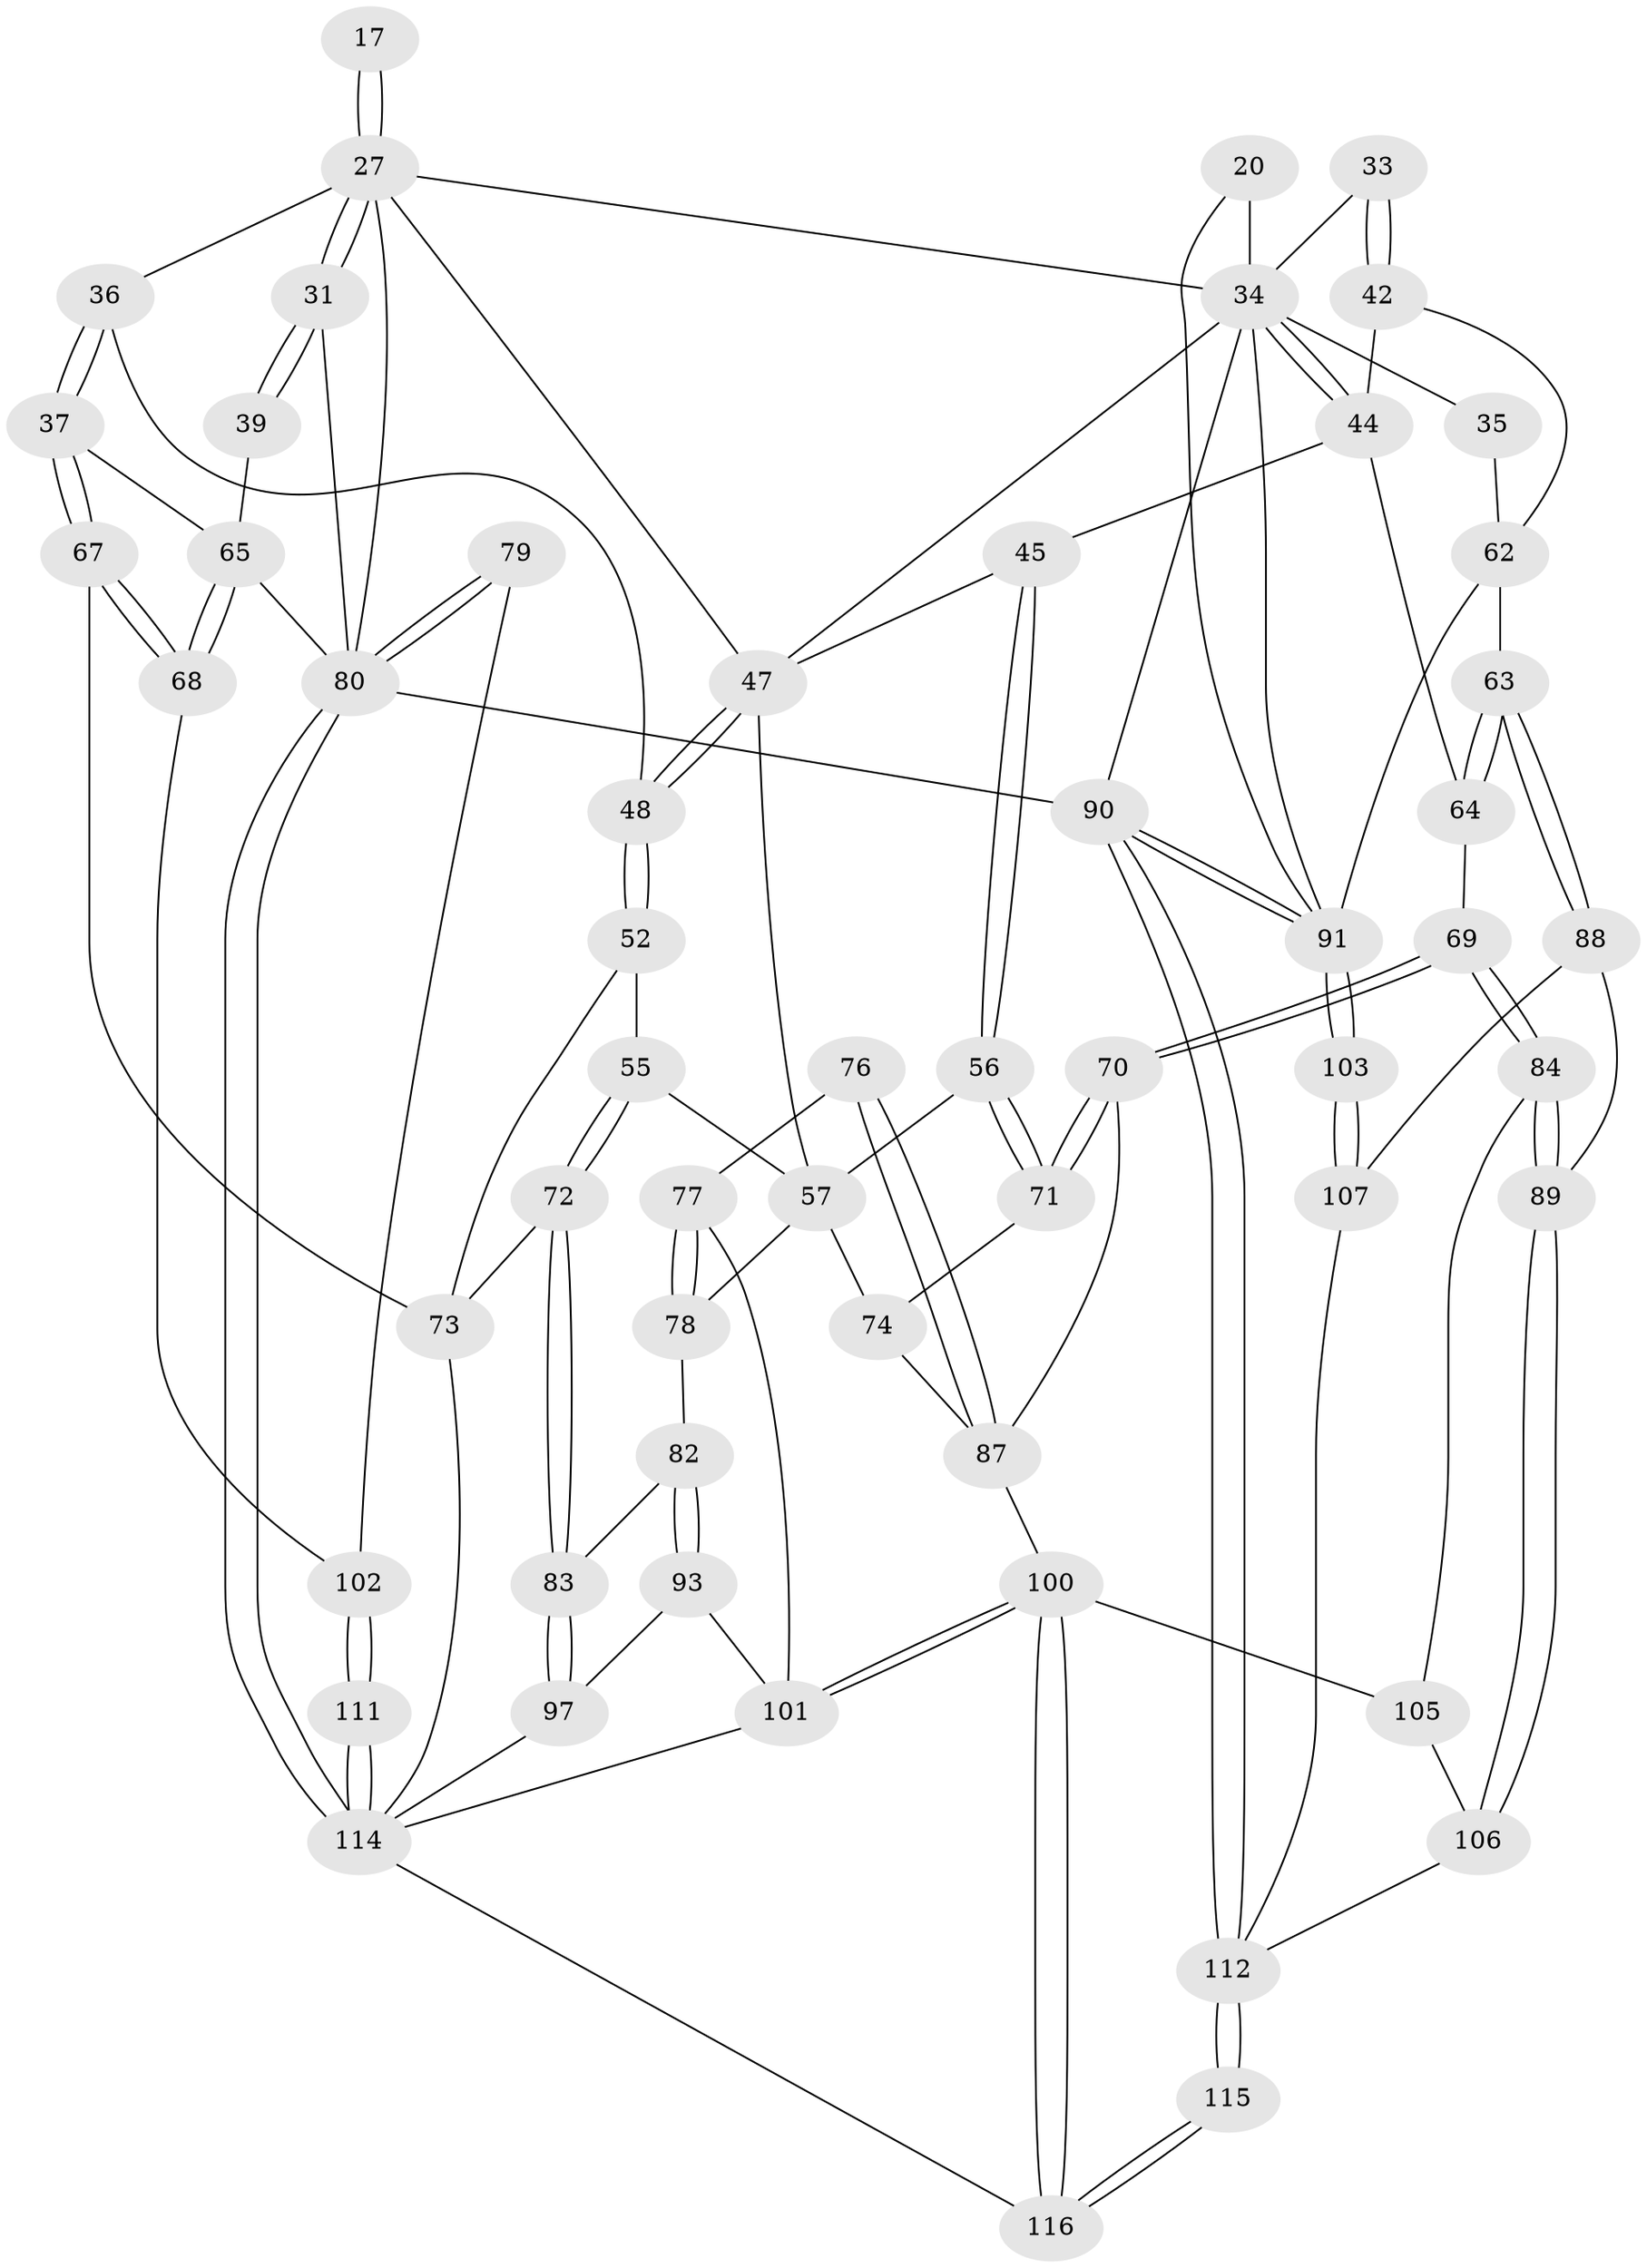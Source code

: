 // original degree distribution, {3: 0.017241379310344827, 4: 0.21551724137931033, 5: 0.5689655172413793, 6: 0.19827586206896552}
// Generated by graph-tools (version 1.1) at 2025/02/03/09/25 05:02:10]
// undirected, 58 vertices, 134 edges
graph export_dot {
graph [start="1"]
  node [color=gray90,style=filled];
  17 [pos="+0.23942132373855785+0.19606907643128557",super="+16"];
  20 [pos="+0.8869138365398985+0.11650963042348013"];
  27 [pos="+0.2452249704472577+0.2868232881257759",super="+26+18"];
  31 [pos="+0.06821335026747127+0.31722749078150186",super="+14"];
  33 [pos="+0.7691293707166016+0.3215777610394904"];
  34 [pos="+0.6779040327937135+0.30326280563020025",super="+28+8+7+32"];
  35 [pos="+0.8880390035459573+0.3083035362222231"];
  36 [pos="+0.1896779750401691+0.4297671329270619"];
  37 [pos="+0.1762027729968773+0.4322632035389505"];
  39 [pos="+0.12465876530667738+0.40039385561058327"];
  42 [pos="+0.8086480672848511+0.43047906166560773"];
  44 [pos="+0.7035522428654507+0.44434580150157627",super="+43"];
  45 [pos="+0.6074437689429637+0.4643988185398227"];
  47 [pos="+0.37276825475493036+0.331994541470404",super="+46"];
  48 [pos="+0.2734543626682461+0.4390414191813051"];
  52 [pos="+0.36077870444286775+0.5534435181091081"];
  55 [pos="+0.40403853767112363+0.5662415165381013",super="+51"];
  56 [pos="+0.5973501005397475+0.5049236417198407"];
  57 [pos="+0.5034551092713243+0.5725093445111865",super="+53+49+54+50"];
  62 [pos="+0.9955853723159294+0.6412593517993124",super="+41"];
  63 [pos="+0.9577999537478433+0.6537885941760431"];
  64 [pos="+0.7685928118804639+0.5487637958484554"];
  65 [pos="+0.02233865759198876+0.6216736512774167",super="+38+59"];
  67 [pos="+0.19405252831857728+0.6184620711908512"];
  68 [pos="+0.15071606466715842+0.6724802856615921"];
  69 [pos="+0.6995452091757381+0.6061466511836103"];
  70 [pos="+0.6945252987881655+0.604788296617667"];
  71 [pos="+0.684453186815939+0.5979461510058913"];
  72 [pos="+0.38963654110319074+0.701989857231463"];
  73 [pos="+0.3411669630800074+0.6828234349276829",super="+66"];
  74 [pos="+0.5492255797009372+0.614577227583638"];
  76 [pos="+0.5676849930248086+0.7356390391518955"];
  77 [pos="+0.5621207958196112+0.7392135447509353"];
  78 [pos="+0.4662547023297937+0.6211323304124892"];
  79 [pos="+0+0.7873185541224302"];
  80 [pos="+0+1",super="+12+60"];
  82 [pos="+0.4625295731226496+0.6369358069889239"];
  83 [pos="+0.40033689558747976+0.7109105376673478"];
  84 [pos="+0.7290498413502643+0.7288091572278654"];
  87 [pos="+0.6667731966385423+0.746141460304162",super="+81+75"];
  88 [pos="+0.8666938709333958+0.7385574087664891"];
  89 [pos="+0.8370571419511369+0.7417770092088721"];
  90 [pos="+1+1",super="+11"];
  91 [pos="+1+1",super="+61+58+24+19"];
  93 [pos="+0.4822842687317539+0.7888475090340875"];
  97 [pos="+0.42068210734015105+0.7840090397023856"];
  100 [pos="+0.5794850024023852+0.9187536750177704",super="+99+86"];
  101 [pos="+0.5077169010328418+0.8034512538083446",super="+92"];
  102 [pos="+0+0.8128681124404272",super="+96"];
  103 [pos="+1+0.9219129085765179"];
  105 [pos="+0.7339401956250091+0.8840732973062526",super="+85"];
  106 [pos="+0.7569808516754309+0.8968470793762489"];
  107 [pos="+0.8612130891099451+0.8777732849001045",super="+104"];
  111 [pos="+0.1440344637934726+0.9914279272190042",super="+95"];
  112 [pos="+0.944469446916063+1",super="+108+109"];
  114 [pos="+0.05462301775192253+1",super="+113+94"];
  115 [pos="+0.7834590893379053+1"];
  116 [pos="+0.5344675288500862+1"];
  17 -- 27 [weight=4];
  17 -- 27;
  20 -- 34 [weight=2];
  20 -- 91;
  27 -- 31 [weight=2];
  27 -- 31;
  27 -- 36;
  27 -- 80;
  27 -- 34 [weight=2];
  27 -- 47;
  31 -- 39;
  31 -- 39;
  31 -- 80;
  33 -- 34 [weight=2];
  33 -- 42;
  33 -- 42;
  34 -- 44;
  34 -- 44;
  34 -- 90;
  34 -- 35 [weight=2];
  34 -- 91;
  34 -- 47;
  35 -- 62;
  36 -- 37;
  36 -- 37;
  36 -- 48;
  37 -- 67;
  37 -- 67;
  37 -- 65;
  39 -- 65 [weight=2];
  42 -- 44;
  42 -- 62;
  44 -- 45;
  44 -- 64;
  45 -- 56;
  45 -- 56;
  45 -- 47;
  47 -- 48;
  47 -- 48;
  47 -- 57 [weight=2];
  48 -- 52;
  48 -- 52;
  52 -- 73;
  52 -- 55;
  55 -- 72;
  55 -- 72;
  55 -- 57 [weight=2];
  56 -- 57;
  56 -- 71;
  56 -- 71;
  57 -- 74;
  57 -- 78;
  62 -- 63;
  62 -- 91 [weight=2];
  63 -- 64;
  63 -- 64;
  63 -- 88;
  63 -- 88;
  64 -- 69;
  65 -- 68;
  65 -- 68;
  65 -- 80;
  67 -- 68;
  67 -- 68;
  67 -- 73;
  68 -- 102;
  69 -- 70;
  69 -- 70;
  69 -- 84;
  69 -- 84;
  70 -- 71;
  70 -- 71;
  70 -- 87;
  71 -- 74;
  72 -- 73;
  72 -- 83;
  72 -- 83;
  73 -- 114;
  74 -- 87;
  76 -- 77;
  76 -- 87 [weight=2];
  76 -- 87;
  77 -- 78;
  77 -- 78;
  77 -- 101;
  78 -- 82;
  79 -- 80 [weight=2];
  79 -- 80;
  79 -- 102;
  80 -- 114;
  80 -- 114;
  80 -- 90 [weight=2];
  82 -- 83;
  82 -- 93;
  82 -- 93;
  83 -- 97;
  83 -- 97;
  84 -- 89;
  84 -- 89;
  84 -- 105;
  87 -- 100;
  88 -- 89;
  88 -- 107;
  89 -- 106;
  89 -- 106;
  90 -- 91 [weight=2];
  90 -- 91;
  90 -- 112;
  90 -- 112;
  91 -- 103;
  91 -- 103;
  93 -- 97;
  93 -- 101;
  97 -- 114;
  100 -- 101;
  100 -- 101;
  100 -- 116;
  100 -- 116;
  100 -- 105 [weight=2];
  101 -- 114;
  102 -- 111 [weight=2];
  102 -- 111;
  103 -- 107 [weight=2];
  103 -- 107;
  105 -- 106;
  106 -- 112;
  107 -- 112;
  111 -- 114 [weight=2];
  111 -- 114;
  112 -- 115 [weight=2];
  112 -- 115;
  114 -- 116;
  115 -- 116;
  115 -- 116;
}
